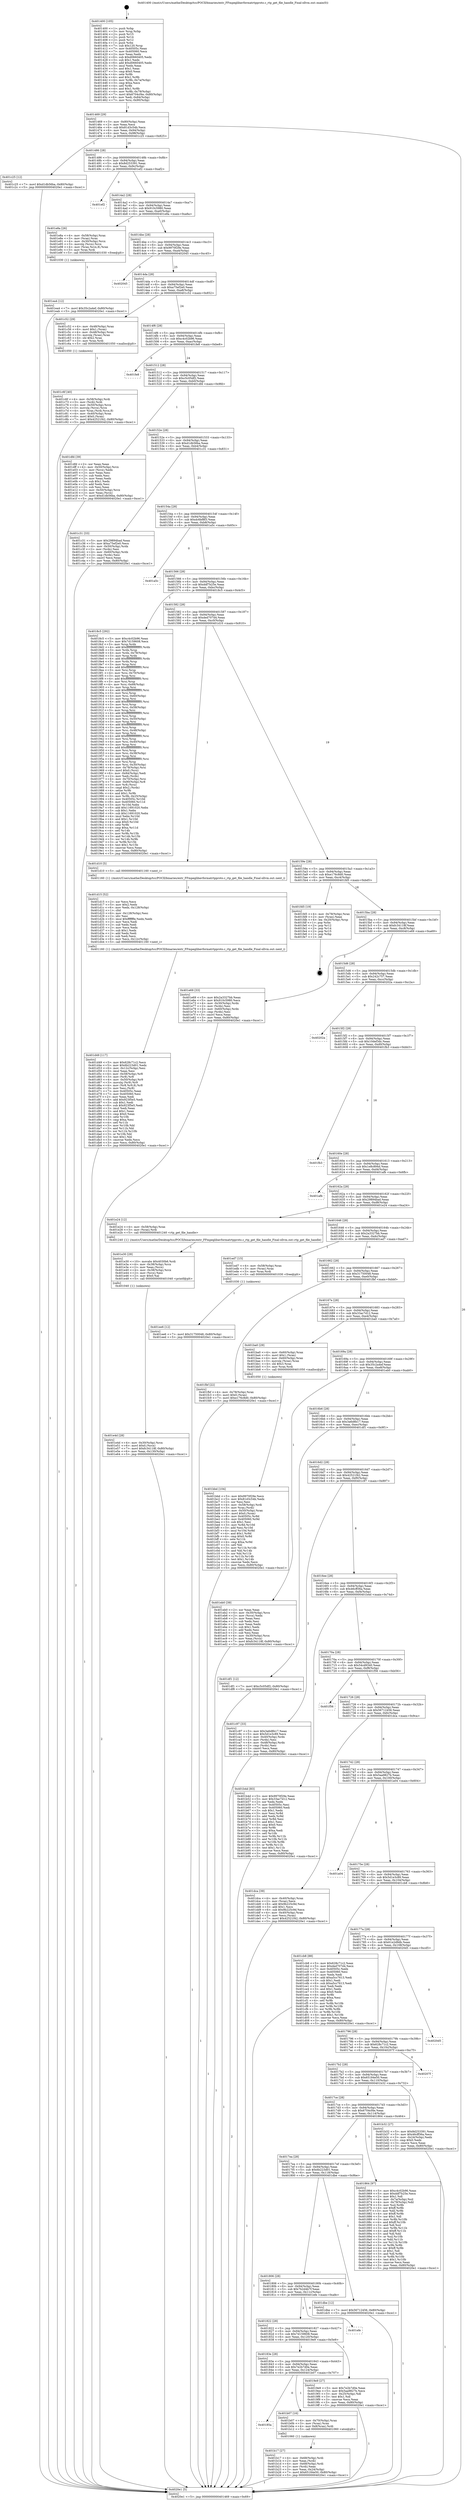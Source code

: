 digraph "0x401400" {
  label = "0x401400 (/mnt/c/Users/mathe/Desktop/tcc/POCII/binaries/extr_FFmpeglibavformatrtpproto.c_rtp_get_file_handle_Final-ollvm.out::main(0))"
  labelloc = "t"
  node[shape=record]

  Entry [label="",width=0.3,height=0.3,shape=circle,fillcolor=black,style=filled]
  "0x401469" [label="{
     0x401469 [29]\l
     | [instrs]\l
     &nbsp;&nbsp;0x401469 \<+3\>: mov -0x80(%rbp),%eax\l
     &nbsp;&nbsp;0x40146c \<+2\>: mov %eax,%ecx\l
     &nbsp;&nbsp;0x40146e \<+6\>: sub $0x81d3c54b,%ecx\l
     &nbsp;&nbsp;0x401474 \<+6\>: mov %eax,-0x94(%rbp)\l
     &nbsp;&nbsp;0x40147a \<+6\>: mov %ecx,-0x98(%rbp)\l
     &nbsp;&nbsp;0x401480 \<+6\>: je 0000000000401c25 \<main+0x825\>\l
  }"]
  "0x401c25" [label="{
     0x401c25 [12]\l
     | [instrs]\l
     &nbsp;&nbsp;0x401c25 \<+7\>: movl $0xd1db56ba,-0x80(%rbp)\l
     &nbsp;&nbsp;0x401c2c \<+5\>: jmp 00000000004020e1 \<main+0xce1\>\l
  }"]
  "0x401486" [label="{
     0x401486 [28]\l
     | [instrs]\l
     &nbsp;&nbsp;0x401486 \<+5\>: jmp 000000000040148b \<main+0x8b\>\l
     &nbsp;&nbsp;0x40148b \<+6\>: mov -0x94(%rbp),%eax\l
     &nbsp;&nbsp;0x401491 \<+5\>: sub $0x8d253391,%eax\l
     &nbsp;&nbsp;0x401496 \<+6\>: mov %eax,-0x9c(%rbp)\l
     &nbsp;&nbsp;0x40149c \<+6\>: je 0000000000401ef2 \<main+0xaf2\>\l
  }"]
  Exit [label="",width=0.3,height=0.3,shape=circle,fillcolor=black,style=filled,peripheries=2]
  "0x401ef2" [label="{
     0x401ef2\l
  }", style=dashed]
  "0x4014a2" [label="{
     0x4014a2 [28]\l
     | [instrs]\l
     &nbsp;&nbsp;0x4014a2 \<+5\>: jmp 00000000004014a7 \<main+0xa7\>\l
     &nbsp;&nbsp;0x4014a7 \<+6\>: mov -0x94(%rbp),%eax\l
     &nbsp;&nbsp;0x4014ad \<+5\>: sub $0x910c5980,%eax\l
     &nbsp;&nbsp;0x4014b2 \<+6\>: mov %eax,-0xa0(%rbp)\l
     &nbsp;&nbsp;0x4014b8 \<+6\>: je 0000000000401e8a \<main+0xa8a\>\l
  }"]
  "0x401ee6" [label="{
     0x401ee6 [12]\l
     | [instrs]\l
     &nbsp;&nbsp;0x401ee6 \<+7\>: movl $0x31750048,-0x80(%rbp)\l
     &nbsp;&nbsp;0x401eed \<+5\>: jmp 00000000004020e1 \<main+0xce1\>\l
  }"]
  "0x401e8a" [label="{
     0x401e8a [26]\l
     | [instrs]\l
     &nbsp;&nbsp;0x401e8a \<+4\>: mov -0x58(%rbp),%rax\l
     &nbsp;&nbsp;0x401e8e \<+3\>: mov (%rax),%rax\l
     &nbsp;&nbsp;0x401e91 \<+4\>: mov -0x30(%rbp),%rcx\l
     &nbsp;&nbsp;0x401e95 \<+3\>: movslq (%rcx),%rcx\l
     &nbsp;&nbsp;0x401e98 \<+4\>: mov (%rax,%rcx,8),%rax\l
     &nbsp;&nbsp;0x401e9c \<+3\>: mov %rax,%rdi\l
     &nbsp;&nbsp;0x401e9f \<+5\>: call 0000000000401030 \<free@plt\>\l
     | [calls]\l
     &nbsp;&nbsp;0x401030 \{1\} (unknown)\l
  }"]
  "0x4014be" [label="{
     0x4014be [28]\l
     | [instrs]\l
     &nbsp;&nbsp;0x4014be \<+5\>: jmp 00000000004014c3 \<main+0xc3\>\l
     &nbsp;&nbsp;0x4014c3 \<+6\>: mov -0x94(%rbp),%eax\l
     &nbsp;&nbsp;0x4014c9 \<+5\>: sub $0x9970f29e,%eax\l
     &nbsp;&nbsp;0x4014ce \<+6\>: mov %eax,-0xa4(%rbp)\l
     &nbsp;&nbsp;0x4014d4 \<+6\>: je 0000000000402045 \<main+0xc45\>\l
  }"]
  "0x401ea4" [label="{
     0x401ea4 [12]\l
     | [instrs]\l
     &nbsp;&nbsp;0x401ea4 \<+7\>: movl $0x35c2a4ef,-0x80(%rbp)\l
     &nbsp;&nbsp;0x401eab \<+5\>: jmp 00000000004020e1 \<main+0xce1\>\l
  }"]
  "0x402045" [label="{
     0x402045\l
  }", style=dashed]
  "0x4014da" [label="{
     0x4014da [28]\l
     | [instrs]\l
     &nbsp;&nbsp;0x4014da \<+5\>: jmp 00000000004014df \<main+0xdf\>\l
     &nbsp;&nbsp;0x4014df \<+6\>: mov -0x94(%rbp),%eax\l
     &nbsp;&nbsp;0x4014e5 \<+5\>: sub $0xa75ef2e0,%eax\l
     &nbsp;&nbsp;0x4014ea \<+6\>: mov %eax,-0xa8(%rbp)\l
     &nbsp;&nbsp;0x4014f0 \<+6\>: je 0000000000401c52 \<main+0x852\>\l
  }"]
  "0x401e4d" [label="{
     0x401e4d [28]\l
     | [instrs]\l
     &nbsp;&nbsp;0x401e4d \<+4\>: mov -0x30(%rbp),%rcx\l
     &nbsp;&nbsp;0x401e51 \<+6\>: movl $0x0,(%rcx)\l
     &nbsp;&nbsp;0x401e57 \<+7\>: movl $0xfc34118f,-0x80(%rbp)\l
     &nbsp;&nbsp;0x401e5e \<+6\>: mov %eax,-0x130(%rbp)\l
     &nbsp;&nbsp;0x401e64 \<+5\>: jmp 00000000004020e1 \<main+0xce1\>\l
  }"]
  "0x401c52" [label="{
     0x401c52 [29]\l
     | [instrs]\l
     &nbsp;&nbsp;0x401c52 \<+4\>: mov -0x48(%rbp),%rax\l
     &nbsp;&nbsp;0x401c56 \<+6\>: movl $0x1,(%rax)\l
     &nbsp;&nbsp;0x401c5c \<+4\>: mov -0x48(%rbp),%rax\l
     &nbsp;&nbsp;0x401c60 \<+3\>: movslq (%rax),%rax\l
     &nbsp;&nbsp;0x401c63 \<+4\>: shl $0x2,%rax\l
     &nbsp;&nbsp;0x401c67 \<+3\>: mov %rax,%rdi\l
     &nbsp;&nbsp;0x401c6a \<+5\>: call 0000000000401050 \<malloc@plt\>\l
     | [calls]\l
     &nbsp;&nbsp;0x401050 \{1\} (unknown)\l
  }"]
  "0x4014f6" [label="{
     0x4014f6 [28]\l
     | [instrs]\l
     &nbsp;&nbsp;0x4014f6 \<+5\>: jmp 00000000004014fb \<main+0xfb\>\l
     &nbsp;&nbsp;0x4014fb \<+6\>: mov -0x94(%rbp),%eax\l
     &nbsp;&nbsp;0x401501 \<+5\>: sub $0xc4c02b96,%eax\l
     &nbsp;&nbsp;0x401506 \<+6\>: mov %eax,-0xac(%rbp)\l
     &nbsp;&nbsp;0x40150c \<+6\>: je 0000000000401fe8 \<main+0xbe8\>\l
  }"]
  "0x401e30" [label="{
     0x401e30 [29]\l
     | [instrs]\l
     &nbsp;&nbsp;0x401e30 \<+10\>: movabs $0x4030b6,%rdi\l
     &nbsp;&nbsp;0x401e3a \<+4\>: mov -0x38(%rbp),%rcx\l
     &nbsp;&nbsp;0x401e3e \<+2\>: mov %eax,(%rcx)\l
     &nbsp;&nbsp;0x401e40 \<+4\>: mov -0x38(%rbp),%rcx\l
     &nbsp;&nbsp;0x401e44 \<+2\>: mov (%rcx),%esi\l
     &nbsp;&nbsp;0x401e46 \<+2\>: mov $0x0,%al\l
     &nbsp;&nbsp;0x401e48 \<+5\>: call 0000000000401040 \<printf@plt\>\l
     | [calls]\l
     &nbsp;&nbsp;0x401040 \{1\} (unknown)\l
  }"]
  "0x401fe8" [label="{
     0x401fe8\l
  }", style=dashed]
  "0x401512" [label="{
     0x401512 [28]\l
     | [instrs]\l
     &nbsp;&nbsp;0x401512 \<+5\>: jmp 0000000000401517 \<main+0x117\>\l
     &nbsp;&nbsp;0x401517 \<+6\>: mov -0x94(%rbp),%eax\l
     &nbsp;&nbsp;0x40151d \<+5\>: sub $0xc5c05df2,%eax\l
     &nbsp;&nbsp;0x401522 \<+6\>: mov %eax,-0xb0(%rbp)\l
     &nbsp;&nbsp;0x401528 \<+6\>: je 0000000000401dfd \<main+0x9fd\>\l
  }"]
  "0x401d49" [label="{
     0x401d49 [117]\l
     | [instrs]\l
     &nbsp;&nbsp;0x401d49 \<+5\>: mov $0x628c71c2,%ecx\l
     &nbsp;&nbsp;0x401d4e \<+5\>: mov $0x6b223d01,%edx\l
     &nbsp;&nbsp;0x401d53 \<+6\>: mov -0x12c(%rbp),%esi\l
     &nbsp;&nbsp;0x401d59 \<+3\>: imul %eax,%esi\l
     &nbsp;&nbsp;0x401d5c \<+4\>: mov -0x58(%rbp),%r8\l
     &nbsp;&nbsp;0x401d60 \<+3\>: mov (%r8),%r8\l
     &nbsp;&nbsp;0x401d63 \<+4\>: mov -0x50(%rbp),%r9\l
     &nbsp;&nbsp;0x401d67 \<+3\>: movslq (%r9),%r9\l
     &nbsp;&nbsp;0x401d6a \<+4\>: mov (%r8,%r9,8),%r8\l
     &nbsp;&nbsp;0x401d6e \<+3\>: mov %esi,(%r8)\l
     &nbsp;&nbsp;0x401d71 \<+7\>: mov 0x40505c,%eax\l
     &nbsp;&nbsp;0x401d78 \<+7\>: mov 0x405060,%esi\l
     &nbsp;&nbsp;0x401d7f \<+2\>: mov %eax,%edi\l
     &nbsp;&nbsp;0x401d81 \<+6\>: add $0x923f5e5,%edi\l
     &nbsp;&nbsp;0x401d87 \<+3\>: sub $0x1,%edi\l
     &nbsp;&nbsp;0x401d8a \<+6\>: sub $0x923f5e5,%edi\l
     &nbsp;&nbsp;0x401d90 \<+3\>: imul %edi,%eax\l
     &nbsp;&nbsp;0x401d93 \<+3\>: and $0x1,%eax\l
     &nbsp;&nbsp;0x401d96 \<+3\>: cmp $0x0,%eax\l
     &nbsp;&nbsp;0x401d99 \<+4\>: sete %r10b\l
     &nbsp;&nbsp;0x401d9d \<+3\>: cmp $0xa,%esi\l
     &nbsp;&nbsp;0x401da0 \<+4\>: setl %r11b\l
     &nbsp;&nbsp;0x401da4 \<+3\>: mov %r10b,%bl\l
     &nbsp;&nbsp;0x401da7 \<+3\>: and %r11b,%bl\l
     &nbsp;&nbsp;0x401daa \<+3\>: xor %r11b,%r10b\l
     &nbsp;&nbsp;0x401dad \<+3\>: or %r10b,%bl\l
     &nbsp;&nbsp;0x401db0 \<+3\>: test $0x1,%bl\l
     &nbsp;&nbsp;0x401db3 \<+3\>: cmovne %edx,%ecx\l
     &nbsp;&nbsp;0x401db6 \<+3\>: mov %ecx,-0x80(%rbp)\l
     &nbsp;&nbsp;0x401db9 \<+5\>: jmp 00000000004020e1 \<main+0xce1\>\l
  }"]
  "0x401dfd" [label="{
     0x401dfd [39]\l
     | [instrs]\l
     &nbsp;&nbsp;0x401dfd \<+2\>: xor %eax,%eax\l
     &nbsp;&nbsp;0x401dff \<+4\>: mov -0x50(%rbp),%rcx\l
     &nbsp;&nbsp;0x401e03 \<+2\>: mov (%rcx),%edx\l
     &nbsp;&nbsp;0x401e05 \<+2\>: mov %eax,%esi\l
     &nbsp;&nbsp;0x401e07 \<+2\>: sub %edx,%esi\l
     &nbsp;&nbsp;0x401e09 \<+2\>: mov %eax,%edx\l
     &nbsp;&nbsp;0x401e0b \<+3\>: sub $0x1,%edx\l
     &nbsp;&nbsp;0x401e0e \<+2\>: add %edx,%esi\l
     &nbsp;&nbsp;0x401e10 \<+2\>: sub %esi,%eax\l
     &nbsp;&nbsp;0x401e12 \<+4\>: mov -0x50(%rbp),%rcx\l
     &nbsp;&nbsp;0x401e16 \<+2\>: mov %eax,(%rcx)\l
     &nbsp;&nbsp;0x401e18 \<+7\>: movl $0xd1db56ba,-0x80(%rbp)\l
     &nbsp;&nbsp;0x401e1f \<+5\>: jmp 00000000004020e1 \<main+0xce1\>\l
  }"]
  "0x40152e" [label="{
     0x40152e [28]\l
     | [instrs]\l
     &nbsp;&nbsp;0x40152e \<+5\>: jmp 0000000000401533 \<main+0x133\>\l
     &nbsp;&nbsp;0x401533 \<+6\>: mov -0x94(%rbp),%eax\l
     &nbsp;&nbsp;0x401539 \<+5\>: sub $0xd1db56ba,%eax\l
     &nbsp;&nbsp;0x40153e \<+6\>: mov %eax,-0xb4(%rbp)\l
     &nbsp;&nbsp;0x401544 \<+6\>: je 0000000000401c31 \<main+0x831\>\l
  }"]
  "0x401d15" [label="{
     0x401d15 [52]\l
     | [instrs]\l
     &nbsp;&nbsp;0x401d15 \<+2\>: xor %ecx,%ecx\l
     &nbsp;&nbsp;0x401d17 \<+5\>: mov $0x2,%edx\l
     &nbsp;&nbsp;0x401d1c \<+6\>: mov %edx,-0x128(%rbp)\l
     &nbsp;&nbsp;0x401d22 \<+1\>: cltd\l
     &nbsp;&nbsp;0x401d23 \<+6\>: mov -0x128(%rbp),%esi\l
     &nbsp;&nbsp;0x401d29 \<+2\>: idiv %esi\l
     &nbsp;&nbsp;0x401d2b \<+6\>: imul $0xfffffffe,%edx,%edx\l
     &nbsp;&nbsp;0x401d31 \<+2\>: mov %ecx,%edi\l
     &nbsp;&nbsp;0x401d33 \<+2\>: sub %edx,%edi\l
     &nbsp;&nbsp;0x401d35 \<+2\>: mov %ecx,%edx\l
     &nbsp;&nbsp;0x401d37 \<+3\>: sub $0x1,%edx\l
     &nbsp;&nbsp;0x401d3a \<+2\>: add %edx,%edi\l
     &nbsp;&nbsp;0x401d3c \<+2\>: sub %edi,%ecx\l
     &nbsp;&nbsp;0x401d3e \<+6\>: mov %ecx,-0x12c(%rbp)\l
     &nbsp;&nbsp;0x401d44 \<+5\>: call 0000000000401160 \<next_i\>\l
     | [calls]\l
     &nbsp;&nbsp;0x401160 \{1\} (/mnt/c/Users/mathe/Desktop/tcc/POCII/binaries/extr_FFmpeglibavformatrtpproto.c_rtp_get_file_handle_Final-ollvm.out::next_i)\l
  }"]
  "0x401c31" [label="{
     0x401c31 [33]\l
     | [instrs]\l
     &nbsp;&nbsp;0x401c31 \<+5\>: mov $0x29894bad,%eax\l
     &nbsp;&nbsp;0x401c36 \<+5\>: mov $0xa75ef2e0,%ecx\l
     &nbsp;&nbsp;0x401c3b \<+4\>: mov -0x50(%rbp),%rdx\l
     &nbsp;&nbsp;0x401c3f \<+2\>: mov (%rdx),%esi\l
     &nbsp;&nbsp;0x401c41 \<+4\>: mov -0x60(%rbp),%rdx\l
     &nbsp;&nbsp;0x401c45 \<+2\>: cmp (%rdx),%esi\l
     &nbsp;&nbsp;0x401c47 \<+3\>: cmovl %ecx,%eax\l
     &nbsp;&nbsp;0x401c4a \<+3\>: mov %eax,-0x80(%rbp)\l
     &nbsp;&nbsp;0x401c4d \<+5\>: jmp 00000000004020e1 \<main+0xce1\>\l
  }"]
  "0x40154a" [label="{
     0x40154a [28]\l
     | [instrs]\l
     &nbsp;&nbsp;0x40154a \<+5\>: jmp 000000000040154f \<main+0x14f\>\l
     &nbsp;&nbsp;0x40154f \<+6\>: mov -0x94(%rbp),%eax\l
     &nbsp;&nbsp;0x401555 \<+5\>: sub $0xdc6bf8f3,%eax\l
     &nbsp;&nbsp;0x40155a \<+6\>: mov %eax,-0xb8(%rbp)\l
     &nbsp;&nbsp;0x401560 \<+6\>: je 0000000000401a5c \<main+0x65c\>\l
  }"]
  "0x401c6f" [label="{
     0x401c6f [40]\l
     | [instrs]\l
     &nbsp;&nbsp;0x401c6f \<+4\>: mov -0x58(%rbp),%rdi\l
     &nbsp;&nbsp;0x401c73 \<+3\>: mov (%rdi),%rdi\l
     &nbsp;&nbsp;0x401c76 \<+4\>: mov -0x50(%rbp),%rcx\l
     &nbsp;&nbsp;0x401c7a \<+3\>: movslq (%rcx),%rcx\l
     &nbsp;&nbsp;0x401c7d \<+4\>: mov %rax,(%rdi,%rcx,8)\l
     &nbsp;&nbsp;0x401c81 \<+4\>: mov -0x40(%rbp),%rax\l
     &nbsp;&nbsp;0x401c85 \<+6\>: movl $0x0,(%rax)\l
     &nbsp;&nbsp;0x401c8b \<+7\>: movl $0x42521f42,-0x80(%rbp)\l
     &nbsp;&nbsp;0x401c92 \<+5\>: jmp 00000000004020e1 \<main+0xce1\>\l
  }"]
  "0x401a5c" [label="{
     0x401a5c\l
  }", style=dashed]
  "0x401566" [label="{
     0x401566 [28]\l
     | [instrs]\l
     &nbsp;&nbsp;0x401566 \<+5\>: jmp 000000000040156b \<main+0x16b\>\l
     &nbsp;&nbsp;0x40156b \<+6\>: mov -0x94(%rbp),%eax\l
     &nbsp;&nbsp;0x401571 \<+5\>: sub $0xddf7b25e,%eax\l
     &nbsp;&nbsp;0x401576 \<+6\>: mov %eax,-0xbc(%rbp)\l
     &nbsp;&nbsp;0x40157c \<+6\>: je 00000000004018c5 \<main+0x4c5\>\l
  }"]
  "0x401bbd" [label="{
     0x401bbd [104]\l
     | [instrs]\l
     &nbsp;&nbsp;0x401bbd \<+5\>: mov $0x9970f29e,%ecx\l
     &nbsp;&nbsp;0x401bc2 \<+5\>: mov $0x81d3c54b,%edx\l
     &nbsp;&nbsp;0x401bc7 \<+2\>: xor %esi,%esi\l
     &nbsp;&nbsp;0x401bc9 \<+4\>: mov -0x58(%rbp),%rdi\l
     &nbsp;&nbsp;0x401bcd \<+3\>: mov %rax,(%rdi)\l
     &nbsp;&nbsp;0x401bd0 \<+4\>: mov -0x50(%rbp),%rax\l
     &nbsp;&nbsp;0x401bd4 \<+6\>: movl $0x0,(%rax)\l
     &nbsp;&nbsp;0x401bda \<+8\>: mov 0x40505c,%r8d\l
     &nbsp;&nbsp;0x401be2 \<+8\>: mov 0x405060,%r9d\l
     &nbsp;&nbsp;0x401bea \<+3\>: sub $0x1,%esi\l
     &nbsp;&nbsp;0x401bed \<+3\>: mov %r8d,%r10d\l
     &nbsp;&nbsp;0x401bf0 \<+3\>: add %esi,%r10d\l
     &nbsp;&nbsp;0x401bf3 \<+4\>: imul %r10d,%r8d\l
     &nbsp;&nbsp;0x401bf7 \<+4\>: and $0x1,%r8d\l
     &nbsp;&nbsp;0x401bfb \<+4\>: cmp $0x0,%r8d\l
     &nbsp;&nbsp;0x401bff \<+4\>: sete %r11b\l
     &nbsp;&nbsp;0x401c03 \<+4\>: cmp $0xa,%r9d\l
     &nbsp;&nbsp;0x401c07 \<+3\>: setl %bl\l
     &nbsp;&nbsp;0x401c0a \<+3\>: mov %r11b,%r14b\l
     &nbsp;&nbsp;0x401c0d \<+3\>: and %bl,%r14b\l
     &nbsp;&nbsp;0x401c10 \<+3\>: xor %bl,%r11b\l
     &nbsp;&nbsp;0x401c13 \<+3\>: or %r11b,%r14b\l
     &nbsp;&nbsp;0x401c16 \<+4\>: test $0x1,%r14b\l
     &nbsp;&nbsp;0x401c1a \<+3\>: cmovne %edx,%ecx\l
     &nbsp;&nbsp;0x401c1d \<+3\>: mov %ecx,-0x80(%rbp)\l
     &nbsp;&nbsp;0x401c20 \<+5\>: jmp 00000000004020e1 \<main+0xce1\>\l
  }"]
  "0x4018c5" [label="{
     0x4018c5 [292]\l
     | [instrs]\l
     &nbsp;&nbsp;0x4018c5 \<+5\>: mov $0xc4c02b96,%eax\l
     &nbsp;&nbsp;0x4018ca \<+5\>: mov $0x7d159608,%ecx\l
     &nbsp;&nbsp;0x4018cf \<+3\>: mov %rsp,%rdx\l
     &nbsp;&nbsp;0x4018d2 \<+4\>: add $0xfffffffffffffff0,%rdx\l
     &nbsp;&nbsp;0x4018d6 \<+3\>: mov %rdx,%rsp\l
     &nbsp;&nbsp;0x4018d9 \<+4\>: mov %rdx,-0x78(%rbp)\l
     &nbsp;&nbsp;0x4018dd \<+3\>: mov %rsp,%rdx\l
     &nbsp;&nbsp;0x4018e0 \<+4\>: add $0xfffffffffffffff0,%rdx\l
     &nbsp;&nbsp;0x4018e4 \<+3\>: mov %rdx,%rsp\l
     &nbsp;&nbsp;0x4018e7 \<+3\>: mov %rsp,%rsi\l
     &nbsp;&nbsp;0x4018ea \<+4\>: add $0xfffffffffffffff0,%rsi\l
     &nbsp;&nbsp;0x4018ee \<+3\>: mov %rsi,%rsp\l
     &nbsp;&nbsp;0x4018f1 \<+4\>: mov %rsi,-0x70(%rbp)\l
     &nbsp;&nbsp;0x4018f5 \<+3\>: mov %rsp,%rsi\l
     &nbsp;&nbsp;0x4018f8 \<+4\>: add $0xfffffffffffffff0,%rsi\l
     &nbsp;&nbsp;0x4018fc \<+3\>: mov %rsi,%rsp\l
     &nbsp;&nbsp;0x4018ff \<+4\>: mov %rsi,-0x68(%rbp)\l
     &nbsp;&nbsp;0x401903 \<+3\>: mov %rsp,%rsi\l
     &nbsp;&nbsp;0x401906 \<+4\>: add $0xfffffffffffffff0,%rsi\l
     &nbsp;&nbsp;0x40190a \<+3\>: mov %rsi,%rsp\l
     &nbsp;&nbsp;0x40190d \<+4\>: mov %rsi,-0x60(%rbp)\l
     &nbsp;&nbsp;0x401911 \<+3\>: mov %rsp,%rsi\l
     &nbsp;&nbsp;0x401914 \<+4\>: add $0xfffffffffffffff0,%rsi\l
     &nbsp;&nbsp;0x401918 \<+3\>: mov %rsi,%rsp\l
     &nbsp;&nbsp;0x40191b \<+4\>: mov %rsi,-0x58(%rbp)\l
     &nbsp;&nbsp;0x40191f \<+3\>: mov %rsp,%rsi\l
     &nbsp;&nbsp;0x401922 \<+4\>: add $0xfffffffffffffff0,%rsi\l
     &nbsp;&nbsp;0x401926 \<+3\>: mov %rsi,%rsp\l
     &nbsp;&nbsp;0x401929 \<+4\>: mov %rsi,-0x50(%rbp)\l
     &nbsp;&nbsp;0x40192d \<+3\>: mov %rsp,%rsi\l
     &nbsp;&nbsp;0x401930 \<+4\>: add $0xfffffffffffffff0,%rsi\l
     &nbsp;&nbsp;0x401934 \<+3\>: mov %rsi,%rsp\l
     &nbsp;&nbsp;0x401937 \<+4\>: mov %rsi,-0x48(%rbp)\l
     &nbsp;&nbsp;0x40193b \<+3\>: mov %rsp,%rsi\l
     &nbsp;&nbsp;0x40193e \<+4\>: add $0xfffffffffffffff0,%rsi\l
     &nbsp;&nbsp;0x401942 \<+3\>: mov %rsi,%rsp\l
     &nbsp;&nbsp;0x401945 \<+4\>: mov %rsi,-0x40(%rbp)\l
     &nbsp;&nbsp;0x401949 \<+3\>: mov %rsp,%rsi\l
     &nbsp;&nbsp;0x40194c \<+4\>: add $0xfffffffffffffff0,%rsi\l
     &nbsp;&nbsp;0x401950 \<+3\>: mov %rsi,%rsp\l
     &nbsp;&nbsp;0x401953 \<+4\>: mov %rsi,-0x38(%rbp)\l
     &nbsp;&nbsp;0x401957 \<+3\>: mov %rsp,%rsi\l
     &nbsp;&nbsp;0x40195a \<+4\>: add $0xfffffffffffffff0,%rsi\l
     &nbsp;&nbsp;0x40195e \<+3\>: mov %rsi,%rsp\l
     &nbsp;&nbsp;0x401961 \<+4\>: mov %rsi,-0x30(%rbp)\l
     &nbsp;&nbsp;0x401965 \<+4\>: mov -0x78(%rbp),%rsi\l
     &nbsp;&nbsp;0x401969 \<+6\>: movl $0x0,(%rsi)\l
     &nbsp;&nbsp;0x40196f \<+6\>: mov -0x84(%rbp),%edi\l
     &nbsp;&nbsp;0x401975 \<+2\>: mov %edi,(%rdx)\l
     &nbsp;&nbsp;0x401977 \<+4\>: mov -0x70(%rbp),%rsi\l
     &nbsp;&nbsp;0x40197b \<+7\>: mov -0x90(%rbp),%r8\l
     &nbsp;&nbsp;0x401982 \<+3\>: mov %r8,(%rsi)\l
     &nbsp;&nbsp;0x401985 \<+3\>: cmpl $0x2,(%rdx)\l
     &nbsp;&nbsp;0x401988 \<+4\>: setne %r9b\l
     &nbsp;&nbsp;0x40198c \<+4\>: and $0x1,%r9b\l
     &nbsp;&nbsp;0x401990 \<+4\>: mov %r9b,-0x25(%rbp)\l
     &nbsp;&nbsp;0x401994 \<+8\>: mov 0x40505c,%r10d\l
     &nbsp;&nbsp;0x40199c \<+8\>: mov 0x405060,%r11d\l
     &nbsp;&nbsp;0x4019a4 \<+3\>: mov %r10d,%ebx\l
     &nbsp;&nbsp;0x4019a7 \<+6\>: add $0x11691020,%ebx\l
     &nbsp;&nbsp;0x4019ad \<+3\>: sub $0x1,%ebx\l
     &nbsp;&nbsp;0x4019b0 \<+6\>: sub $0x11691020,%ebx\l
     &nbsp;&nbsp;0x4019b6 \<+4\>: imul %ebx,%r10d\l
     &nbsp;&nbsp;0x4019ba \<+4\>: and $0x1,%r10d\l
     &nbsp;&nbsp;0x4019be \<+4\>: cmp $0x0,%r10d\l
     &nbsp;&nbsp;0x4019c2 \<+4\>: sete %r9b\l
     &nbsp;&nbsp;0x4019c6 \<+4\>: cmp $0xa,%r11d\l
     &nbsp;&nbsp;0x4019ca \<+4\>: setl %r14b\l
     &nbsp;&nbsp;0x4019ce \<+3\>: mov %r9b,%r15b\l
     &nbsp;&nbsp;0x4019d1 \<+3\>: and %r14b,%r15b\l
     &nbsp;&nbsp;0x4019d4 \<+3\>: xor %r14b,%r9b\l
     &nbsp;&nbsp;0x4019d7 \<+3\>: or %r9b,%r15b\l
     &nbsp;&nbsp;0x4019da \<+4\>: test $0x1,%r15b\l
     &nbsp;&nbsp;0x4019de \<+3\>: cmovne %ecx,%eax\l
     &nbsp;&nbsp;0x4019e1 \<+3\>: mov %eax,-0x80(%rbp)\l
     &nbsp;&nbsp;0x4019e4 \<+5\>: jmp 00000000004020e1 \<main+0xce1\>\l
  }"]
  "0x401582" [label="{
     0x401582 [28]\l
     | [instrs]\l
     &nbsp;&nbsp;0x401582 \<+5\>: jmp 0000000000401587 \<main+0x187\>\l
     &nbsp;&nbsp;0x401587 \<+6\>: mov -0x94(%rbp),%eax\l
     &nbsp;&nbsp;0x40158d \<+5\>: sub $0xded707d4,%eax\l
     &nbsp;&nbsp;0x401592 \<+6\>: mov %eax,-0xc0(%rbp)\l
     &nbsp;&nbsp;0x401598 \<+6\>: je 0000000000401d10 \<main+0x910\>\l
  }"]
  "0x401b17" [label="{
     0x401b17 [27]\l
     | [instrs]\l
     &nbsp;&nbsp;0x401b17 \<+4\>: mov -0x68(%rbp),%rdi\l
     &nbsp;&nbsp;0x401b1b \<+2\>: mov %eax,(%rdi)\l
     &nbsp;&nbsp;0x401b1d \<+4\>: mov -0x68(%rbp),%rdi\l
     &nbsp;&nbsp;0x401b21 \<+2\>: mov (%rdi),%eax\l
     &nbsp;&nbsp;0x401b23 \<+3\>: mov %eax,-0x24(%rbp)\l
     &nbsp;&nbsp;0x401b26 \<+7\>: movl $0x65184e50,-0x80(%rbp)\l
     &nbsp;&nbsp;0x401b2d \<+5\>: jmp 00000000004020e1 \<main+0xce1\>\l
  }"]
  "0x401d10" [label="{
     0x401d10 [5]\l
     | [instrs]\l
     &nbsp;&nbsp;0x401d10 \<+5\>: call 0000000000401160 \<next_i\>\l
     | [calls]\l
     &nbsp;&nbsp;0x401160 \{1\} (/mnt/c/Users/mathe/Desktop/tcc/POCII/binaries/extr_FFmpeglibavformatrtpproto.c_rtp_get_file_handle_Final-ollvm.out::next_i)\l
  }"]
  "0x40159e" [label="{
     0x40159e [28]\l
     | [instrs]\l
     &nbsp;&nbsp;0x40159e \<+5\>: jmp 00000000004015a3 \<main+0x1a3\>\l
     &nbsp;&nbsp;0x4015a3 \<+6\>: mov -0x94(%rbp),%eax\l
     &nbsp;&nbsp;0x4015a9 \<+5\>: sub $0xe176c8d0,%eax\l
     &nbsp;&nbsp;0x4015ae \<+6\>: mov %eax,-0xc4(%rbp)\l
     &nbsp;&nbsp;0x4015b4 \<+6\>: je 0000000000401fd5 \<main+0xbd5\>\l
  }"]
  "0x40185a" [label="{
     0x40185a\l
  }", style=dashed]
  "0x401fd5" [label="{
     0x401fd5 [19]\l
     | [instrs]\l
     &nbsp;&nbsp;0x401fd5 \<+4\>: mov -0x78(%rbp),%rax\l
     &nbsp;&nbsp;0x401fd9 \<+2\>: mov (%rax),%eax\l
     &nbsp;&nbsp;0x401fdb \<+4\>: lea -0x20(%rbp),%rsp\l
     &nbsp;&nbsp;0x401fdf \<+1\>: pop %rbx\l
     &nbsp;&nbsp;0x401fe0 \<+2\>: pop %r12\l
     &nbsp;&nbsp;0x401fe2 \<+2\>: pop %r14\l
     &nbsp;&nbsp;0x401fe4 \<+2\>: pop %r15\l
     &nbsp;&nbsp;0x401fe6 \<+1\>: pop %rbp\l
     &nbsp;&nbsp;0x401fe7 \<+1\>: ret\l
  }"]
  "0x4015ba" [label="{
     0x4015ba [28]\l
     | [instrs]\l
     &nbsp;&nbsp;0x4015ba \<+5\>: jmp 00000000004015bf \<main+0x1bf\>\l
     &nbsp;&nbsp;0x4015bf \<+6\>: mov -0x94(%rbp),%eax\l
     &nbsp;&nbsp;0x4015c5 \<+5\>: sub $0xfc34118f,%eax\l
     &nbsp;&nbsp;0x4015ca \<+6\>: mov %eax,-0xc8(%rbp)\l
     &nbsp;&nbsp;0x4015d0 \<+6\>: je 0000000000401e69 \<main+0xa69\>\l
  }"]
  "0x401b07" [label="{
     0x401b07 [16]\l
     | [instrs]\l
     &nbsp;&nbsp;0x401b07 \<+4\>: mov -0x70(%rbp),%rax\l
     &nbsp;&nbsp;0x401b0b \<+3\>: mov (%rax),%rax\l
     &nbsp;&nbsp;0x401b0e \<+4\>: mov 0x8(%rax),%rdi\l
     &nbsp;&nbsp;0x401b12 \<+5\>: call 0000000000401060 \<atoi@plt\>\l
     | [calls]\l
     &nbsp;&nbsp;0x401060 \{1\} (unknown)\l
  }"]
  "0x401e69" [label="{
     0x401e69 [33]\l
     | [instrs]\l
     &nbsp;&nbsp;0x401e69 \<+5\>: mov $0x2a3327bb,%eax\l
     &nbsp;&nbsp;0x401e6e \<+5\>: mov $0x910c5980,%ecx\l
     &nbsp;&nbsp;0x401e73 \<+4\>: mov -0x30(%rbp),%rdx\l
     &nbsp;&nbsp;0x401e77 \<+2\>: mov (%rdx),%esi\l
     &nbsp;&nbsp;0x401e79 \<+4\>: mov -0x60(%rbp),%rdx\l
     &nbsp;&nbsp;0x401e7d \<+2\>: cmp (%rdx),%esi\l
     &nbsp;&nbsp;0x401e7f \<+3\>: cmovl %ecx,%eax\l
     &nbsp;&nbsp;0x401e82 \<+3\>: mov %eax,-0x80(%rbp)\l
     &nbsp;&nbsp;0x401e85 \<+5\>: jmp 00000000004020e1 \<main+0xce1\>\l
  }"]
  "0x4015d6" [label="{
     0x4015d6 [28]\l
     | [instrs]\l
     &nbsp;&nbsp;0x4015d6 \<+5\>: jmp 00000000004015db \<main+0x1db\>\l
     &nbsp;&nbsp;0x4015db \<+6\>: mov -0x94(%rbp),%eax\l
     &nbsp;&nbsp;0x4015e1 \<+5\>: sub $0x242c757,%eax\l
     &nbsp;&nbsp;0x4015e6 \<+6\>: mov %eax,-0xcc(%rbp)\l
     &nbsp;&nbsp;0x4015ec \<+6\>: je 000000000040202a \<main+0xc2a\>\l
  }"]
  "0x40183e" [label="{
     0x40183e [28]\l
     | [instrs]\l
     &nbsp;&nbsp;0x40183e \<+5\>: jmp 0000000000401843 \<main+0x443\>\l
     &nbsp;&nbsp;0x401843 \<+6\>: mov -0x94(%rbp),%eax\l
     &nbsp;&nbsp;0x401849 \<+5\>: sub $0x7e2b7d0e,%eax\l
     &nbsp;&nbsp;0x40184e \<+6\>: mov %eax,-0x124(%rbp)\l
     &nbsp;&nbsp;0x401854 \<+6\>: je 0000000000401b07 \<main+0x707\>\l
  }"]
  "0x40202a" [label="{
     0x40202a\l
  }", style=dashed]
  "0x4015f2" [label="{
     0x4015f2 [28]\l
     | [instrs]\l
     &nbsp;&nbsp;0x4015f2 \<+5\>: jmp 00000000004015f7 \<main+0x1f7\>\l
     &nbsp;&nbsp;0x4015f7 \<+6\>: mov -0x94(%rbp),%eax\l
     &nbsp;&nbsp;0x4015fd \<+5\>: sub $0x10def3dc,%eax\l
     &nbsp;&nbsp;0x401602 \<+6\>: mov %eax,-0xd0(%rbp)\l
     &nbsp;&nbsp;0x401608 \<+6\>: je 0000000000401fb3 \<main+0xbb3\>\l
  }"]
  "0x4019e9" [label="{
     0x4019e9 [27]\l
     | [instrs]\l
     &nbsp;&nbsp;0x4019e9 \<+5\>: mov $0x7e2b7d0e,%eax\l
     &nbsp;&nbsp;0x4019ee \<+5\>: mov $0x5aa9827b,%ecx\l
     &nbsp;&nbsp;0x4019f3 \<+3\>: mov -0x25(%rbp),%dl\l
     &nbsp;&nbsp;0x4019f6 \<+3\>: test $0x1,%dl\l
     &nbsp;&nbsp;0x4019f9 \<+3\>: cmovne %ecx,%eax\l
     &nbsp;&nbsp;0x4019fc \<+3\>: mov %eax,-0x80(%rbp)\l
     &nbsp;&nbsp;0x4019ff \<+5\>: jmp 00000000004020e1 \<main+0xce1\>\l
  }"]
  "0x401fb3" [label="{
     0x401fb3\l
  }", style=dashed]
  "0x40160e" [label="{
     0x40160e [28]\l
     | [instrs]\l
     &nbsp;&nbsp;0x40160e \<+5\>: jmp 0000000000401613 \<main+0x213\>\l
     &nbsp;&nbsp;0x401613 \<+6\>: mov -0x94(%rbp),%eax\l
     &nbsp;&nbsp;0x401619 \<+5\>: sub $0x1e8c894d,%eax\l
     &nbsp;&nbsp;0x40161e \<+6\>: mov %eax,-0xd4(%rbp)\l
     &nbsp;&nbsp;0x401624 \<+6\>: je 0000000000401afb \<main+0x6fb\>\l
  }"]
  "0x401822" [label="{
     0x401822 [28]\l
     | [instrs]\l
     &nbsp;&nbsp;0x401822 \<+5\>: jmp 0000000000401827 \<main+0x427\>\l
     &nbsp;&nbsp;0x401827 \<+6\>: mov -0x94(%rbp),%eax\l
     &nbsp;&nbsp;0x40182d \<+5\>: sub $0x7d159608,%eax\l
     &nbsp;&nbsp;0x401832 \<+6\>: mov %eax,-0x120(%rbp)\l
     &nbsp;&nbsp;0x401838 \<+6\>: je 00000000004019e9 \<main+0x5e9\>\l
  }"]
  "0x401afb" [label="{
     0x401afb\l
  }", style=dashed]
  "0x40162a" [label="{
     0x40162a [28]\l
     | [instrs]\l
     &nbsp;&nbsp;0x40162a \<+5\>: jmp 000000000040162f \<main+0x22f\>\l
     &nbsp;&nbsp;0x40162f \<+6\>: mov -0x94(%rbp),%eax\l
     &nbsp;&nbsp;0x401635 \<+5\>: sub $0x29894bad,%eax\l
     &nbsp;&nbsp;0x40163a \<+6\>: mov %eax,-0xd8(%rbp)\l
     &nbsp;&nbsp;0x401640 \<+6\>: je 0000000000401e24 \<main+0xa24\>\l
  }"]
  "0x401efe" [label="{
     0x401efe\l
  }", style=dashed]
  "0x401e24" [label="{
     0x401e24 [12]\l
     | [instrs]\l
     &nbsp;&nbsp;0x401e24 \<+4\>: mov -0x58(%rbp),%rax\l
     &nbsp;&nbsp;0x401e28 \<+3\>: mov (%rax),%rdi\l
     &nbsp;&nbsp;0x401e2b \<+5\>: call 0000000000401240 \<rtp_get_file_handle\>\l
     | [calls]\l
     &nbsp;&nbsp;0x401240 \{1\} (/mnt/c/Users/mathe/Desktop/tcc/POCII/binaries/extr_FFmpeglibavformatrtpproto.c_rtp_get_file_handle_Final-ollvm.out::rtp_get_file_handle)\l
  }"]
  "0x401646" [label="{
     0x401646 [28]\l
     | [instrs]\l
     &nbsp;&nbsp;0x401646 \<+5\>: jmp 000000000040164b \<main+0x24b\>\l
     &nbsp;&nbsp;0x40164b \<+6\>: mov -0x94(%rbp),%eax\l
     &nbsp;&nbsp;0x401651 \<+5\>: sub $0x2a3327bb,%eax\l
     &nbsp;&nbsp;0x401656 \<+6\>: mov %eax,-0xdc(%rbp)\l
     &nbsp;&nbsp;0x40165c \<+6\>: je 0000000000401ed7 \<main+0xad7\>\l
  }"]
  "0x401806" [label="{
     0x401806 [28]\l
     | [instrs]\l
     &nbsp;&nbsp;0x401806 \<+5\>: jmp 000000000040180b \<main+0x40b\>\l
     &nbsp;&nbsp;0x40180b \<+6\>: mov -0x94(%rbp),%eax\l
     &nbsp;&nbsp;0x401811 \<+5\>: sub $0x7b2d4b7f,%eax\l
     &nbsp;&nbsp;0x401816 \<+6\>: mov %eax,-0x11c(%rbp)\l
     &nbsp;&nbsp;0x40181c \<+6\>: je 0000000000401efe \<main+0xafe\>\l
  }"]
  "0x401ed7" [label="{
     0x401ed7 [15]\l
     | [instrs]\l
     &nbsp;&nbsp;0x401ed7 \<+4\>: mov -0x58(%rbp),%rax\l
     &nbsp;&nbsp;0x401edb \<+3\>: mov (%rax),%rax\l
     &nbsp;&nbsp;0x401ede \<+3\>: mov %rax,%rdi\l
     &nbsp;&nbsp;0x401ee1 \<+5\>: call 0000000000401030 \<free@plt\>\l
     | [calls]\l
     &nbsp;&nbsp;0x401030 \{1\} (unknown)\l
  }"]
  "0x401662" [label="{
     0x401662 [28]\l
     | [instrs]\l
     &nbsp;&nbsp;0x401662 \<+5\>: jmp 0000000000401667 \<main+0x267\>\l
     &nbsp;&nbsp;0x401667 \<+6\>: mov -0x94(%rbp),%eax\l
     &nbsp;&nbsp;0x40166d \<+5\>: sub $0x31750048,%eax\l
     &nbsp;&nbsp;0x401672 \<+6\>: mov %eax,-0xe0(%rbp)\l
     &nbsp;&nbsp;0x401678 \<+6\>: je 0000000000401fbf \<main+0xbbf\>\l
  }"]
  "0x401dbe" [label="{
     0x401dbe [12]\l
     | [instrs]\l
     &nbsp;&nbsp;0x401dbe \<+7\>: movl $0x56712456,-0x80(%rbp)\l
     &nbsp;&nbsp;0x401dc5 \<+5\>: jmp 00000000004020e1 \<main+0xce1\>\l
  }"]
  "0x401fbf" [label="{
     0x401fbf [22]\l
     | [instrs]\l
     &nbsp;&nbsp;0x401fbf \<+4\>: mov -0x78(%rbp),%rax\l
     &nbsp;&nbsp;0x401fc3 \<+6\>: movl $0x0,(%rax)\l
     &nbsp;&nbsp;0x401fc9 \<+7\>: movl $0xe176c8d0,-0x80(%rbp)\l
     &nbsp;&nbsp;0x401fd0 \<+5\>: jmp 00000000004020e1 \<main+0xce1\>\l
  }"]
  "0x40167e" [label="{
     0x40167e [28]\l
     | [instrs]\l
     &nbsp;&nbsp;0x40167e \<+5\>: jmp 0000000000401683 \<main+0x283\>\l
     &nbsp;&nbsp;0x401683 \<+6\>: mov -0x94(%rbp),%eax\l
     &nbsp;&nbsp;0x401689 \<+5\>: sub $0x33ac7d12,%eax\l
     &nbsp;&nbsp;0x40168e \<+6\>: mov %eax,-0xe4(%rbp)\l
     &nbsp;&nbsp;0x401694 \<+6\>: je 0000000000401ba0 \<main+0x7a0\>\l
  }"]
  "0x401400" [label="{
     0x401400 [105]\l
     | [instrs]\l
     &nbsp;&nbsp;0x401400 \<+1\>: push %rbp\l
     &nbsp;&nbsp;0x401401 \<+3\>: mov %rsp,%rbp\l
     &nbsp;&nbsp;0x401404 \<+2\>: push %r15\l
     &nbsp;&nbsp;0x401406 \<+2\>: push %r14\l
     &nbsp;&nbsp;0x401408 \<+2\>: push %r12\l
     &nbsp;&nbsp;0x40140a \<+1\>: push %rbx\l
     &nbsp;&nbsp;0x40140b \<+7\>: sub $0x120,%rsp\l
     &nbsp;&nbsp;0x401412 \<+7\>: mov 0x40505c,%eax\l
     &nbsp;&nbsp;0x401419 \<+7\>: mov 0x405060,%ecx\l
     &nbsp;&nbsp;0x401420 \<+2\>: mov %eax,%edx\l
     &nbsp;&nbsp;0x401422 \<+6\>: sub $0xd0660405,%edx\l
     &nbsp;&nbsp;0x401428 \<+3\>: sub $0x1,%edx\l
     &nbsp;&nbsp;0x40142b \<+6\>: add $0xd0660405,%edx\l
     &nbsp;&nbsp;0x401431 \<+3\>: imul %edx,%eax\l
     &nbsp;&nbsp;0x401434 \<+3\>: and $0x1,%eax\l
     &nbsp;&nbsp;0x401437 \<+3\>: cmp $0x0,%eax\l
     &nbsp;&nbsp;0x40143a \<+4\>: sete %r8b\l
     &nbsp;&nbsp;0x40143e \<+4\>: and $0x1,%r8b\l
     &nbsp;&nbsp;0x401442 \<+4\>: mov %r8b,-0x7a(%rbp)\l
     &nbsp;&nbsp;0x401446 \<+3\>: cmp $0xa,%ecx\l
     &nbsp;&nbsp;0x401449 \<+4\>: setl %r8b\l
     &nbsp;&nbsp;0x40144d \<+4\>: and $0x1,%r8b\l
     &nbsp;&nbsp;0x401451 \<+4\>: mov %r8b,-0x79(%rbp)\l
     &nbsp;&nbsp;0x401455 \<+7\>: movl $0x6704cf4e,-0x80(%rbp)\l
     &nbsp;&nbsp;0x40145c \<+6\>: mov %edi,-0x84(%rbp)\l
     &nbsp;&nbsp;0x401462 \<+7\>: mov %rsi,-0x90(%rbp)\l
  }"]
  "0x401ba0" [label="{
     0x401ba0 [29]\l
     | [instrs]\l
     &nbsp;&nbsp;0x401ba0 \<+4\>: mov -0x60(%rbp),%rax\l
     &nbsp;&nbsp;0x401ba4 \<+6\>: movl $0x1,(%rax)\l
     &nbsp;&nbsp;0x401baa \<+4\>: mov -0x60(%rbp),%rax\l
     &nbsp;&nbsp;0x401bae \<+3\>: movslq (%rax),%rax\l
     &nbsp;&nbsp;0x401bb1 \<+4\>: shl $0x3,%rax\l
     &nbsp;&nbsp;0x401bb5 \<+3\>: mov %rax,%rdi\l
     &nbsp;&nbsp;0x401bb8 \<+5\>: call 0000000000401050 \<malloc@plt\>\l
     | [calls]\l
     &nbsp;&nbsp;0x401050 \{1\} (unknown)\l
  }"]
  "0x40169a" [label="{
     0x40169a [28]\l
     | [instrs]\l
     &nbsp;&nbsp;0x40169a \<+5\>: jmp 000000000040169f \<main+0x29f\>\l
     &nbsp;&nbsp;0x40169f \<+6\>: mov -0x94(%rbp),%eax\l
     &nbsp;&nbsp;0x4016a5 \<+5\>: sub $0x35c2a4ef,%eax\l
     &nbsp;&nbsp;0x4016aa \<+6\>: mov %eax,-0xe8(%rbp)\l
     &nbsp;&nbsp;0x4016b0 \<+6\>: je 0000000000401eb0 \<main+0xab0\>\l
  }"]
  "0x4020e1" [label="{
     0x4020e1 [5]\l
     | [instrs]\l
     &nbsp;&nbsp;0x4020e1 \<+5\>: jmp 0000000000401469 \<main+0x69\>\l
  }"]
  "0x401eb0" [label="{
     0x401eb0 [39]\l
     | [instrs]\l
     &nbsp;&nbsp;0x401eb0 \<+2\>: xor %eax,%eax\l
     &nbsp;&nbsp;0x401eb2 \<+4\>: mov -0x30(%rbp),%rcx\l
     &nbsp;&nbsp;0x401eb6 \<+2\>: mov (%rcx),%edx\l
     &nbsp;&nbsp;0x401eb8 \<+2\>: mov %eax,%esi\l
     &nbsp;&nbsp;0x401eba \<+2\>: sub %edx,%esi\l
     &nbsp;&nbsp;0x401ebc \<+2\>: mov %eax,%edx\l
     &nbsp;&nbsp;0x401ebe \<+3\>: sub $0x1,%edx\l
     &nbsp;&nbsp;0x401ec1 \<+2\>: add %edx,%esi\l
     &nbsp;&nbsp;0x401ec3 \<+2\>: sub %esi,%eax\l
     &nbsp;&nbsp;0x401ec5 \<+4\>: mov -0x30(%rbp),%rcx\l
     &nbsp;&nbsp;0x401ec9 \<+2\>: mov %eax,(%rcx)\l
     &nbsp;&nbsp;0x401ecb \<+7\>: movl $0xfc34118f,-0x80(%rbp)\l
     &nbsp;&nbsp;0x401ed2 \<+5\>: jmp 00000000004020e1 \<main+0xce1\>\l
  }"]
  "0x4016b6" [label="{
     0x4016b6 [28]\l
     | [instrs]\l
     &nbsp;&nbsp;0x4016b6 \<+5\>: jmp 00000000004016bb \<main+0x2bb\>\l
     &nbsp;&nbsp;0x4016bb \<+6\>: mov -0x94(%rbp),%eax\l
     &nbsp;&nbsp;0x4016c1 \<+5\>: sub $0x3a6d8b17,%eax\l
     &nbsp;&nbsp;0x4016c6 \<+6\>: mov %eax,-0xec(%rbp)\l
     &nbsp;&nbsp;0x4016cc \<+6\>: je 0000000000401df1 \<main+0x9f1\>\l
  }"]
  "0x4017ea" [label="{
     0x4017ea [28]\l
     | [instrs]\l
     &nbsp;&nbsp;0x4017ea \<+5\>: jmp 00000000004017ef \<main+0x3ef\>\l
     &nbsp;&nbsp;0x4017ef \<+6\>: mov -0x94(%rbp),%eax\l
     &nbsp;&nbsp;0x4017f5 \<+5\>: sub $0x6b223d01,%eax\l
     &nbsp;&nbsp;0x4017fa \<+6\>: mov %eax,-0x118(%rbp)\l
     &nbsp;&nbsp;0x401800 \<+6\>: je 0000000000401dbe \<main+0x9be\>\l
  }"]
  "0x401df1" [label="{
     0x401df1 [12]\l
     | [instrs]\l
     &nbsp;&nbsp;0x401df1 \<+7\>: movl $0xc5c05df2,-0x80(%rbp)\l
     &nbsp;&nbsp;0x401df8 \<+5\>: jmp 00000000004020e1 \<main+0xce1\>\l
  }"]
  "0x4016d2" [label="{
     0x4016d2 [28]\l
     | [instrs]\l
     &nbsp;&nbsp;0x4016d2 \<+5\>: jmp 00000000004016d7 \<main+0x2d7\>\l
     &nbsp;&nbsp;0x4016d7 \<+6\>: mov -0x94(%rbp),%eax\l
     &nbsp;&nbsp;0x4016dd \<+5\>: sub $0x42521f42,%eax\l
     &nbsp;&nbsp;0x4016e2 \<+6\>: mov %eax,-0xf0(%rbp)\l
     &nbsp;&nbsp;0x4016e8 \<+6\>: je 0000000000401c97 \<main+0x897\>\l
  }"]
  "0x401864" [label="{
     0x401864 [97]\l
     | [instrs]\l
     &nbsp;&nbsp;0x401864 \<+5\>: mov $0xc4c02b96,%eax\l
     &nbsp;&nbsp;0x401869 \<+5\>: mov $0xddf7b25e,%ecx\l
     &nbsp;&nbsp;0x40186e \<+2\>: mov $0x1,%dl\l
     &nbsp;&nbsp;0x401870 \<+4\>: mov -0x7a(%rbp),%sil\l
     &nbsp;&nbsp;0x401874 \<+4\>: mov -0x79(%rbp),%dil\l
     &nbsp;&nbsp;0x401878 \<+3\>: mov %sil,%r8b\l
     &nbsp;&nbsp;0x40187b \<+4\>: xor $0xff,%r8b\l
     &nbsp;&nbsp;0x40187f \<+3\>: mov %dil,%r9b\l
     &nbsp;&nbsp;0x401882 \<+4\>: xor $0xff,%r9b\l
     &nbsp;&nbsp;0x401886 \<+3\>: xor $0x1,%dl\l
     &nbsp;&nbsp;0x401889 \<+3\>: mov %r8b,%r10b\l
     &nbsp;&nbsp;0x40188c \<+4\>: and $0xff,%r10b\l
     &nbsp;&nbsp;0x401890 \<+3\>: and %dl,%sil\l
     &nbsp;&nbsp;0x401893 \<+3\>: mov %r9b,%r11b\l
     &nbsp;&nbsp;0x401896 \<+4\>: and $0xff,%r11b\l
     &nbsp;&nbsp;0x40189a \<+3\>: and %dl,%dil\l
     &nbsp;&nbsp;0x40189d \<+3\>: or %sil,%r10b\l
     &nbsp;&nbsp;0x4018a0 \<+3\>: or %dil,%r11b\l
     &nbsp;&nbsp;0x4018a3 \<+3\>: xor %r11b,%r10b\l
     &nbsp;&nbsp;0x4018a6 \<+3\>: or %r9b,%r8b\l
     &nbsp;&nbsp;0x4018a9 \<+4\>: xor $0xff,%r8b\l
     &nbsp;&nbsp;0x4018ad \<+3\>: or $0x1,%dl\l
     &nbsp;&nbsp;0x4018b0 \<+3\>: and %dl,%r8b\l
     &nbsp;&nbsp;0x4018b3 \<+3\>: or %r8b,%r10b\l
     &nbsp;&nbsp;0x4018b6 \<+4\>: test $0x1,%r10b\l
     &nbsp;&nbsp;0x4018ba \<+3\>: cmovne %ecx,%eax\l
     &nbsp;&nbsp;0x4018bd \<+3\>: mov %eax,-0x80(%rbp)\l
     &nbsp;&nbsp;0x4018c0 \<+5\>: jmp 00000000004020e1 \<main+0xce1\>\l
  }"]
  "0x401c97" [label="{
     0x401c97 [33]\l
     | [instrs]\l
     &nbsp;&nbsp;0x401c97 \<+5\>: mov $0x3a6d8b17,%eax\l
     &nbsp;&nbsp;0x401c9c \<+5\>: mov $0x5d1e3c89,%ecx\l
     &nbsp;&nbsp;0x401ca1 \<+4\>: mov -0x40(%rbp),%rdx\l
     &nbsp;&nbsp;0x401ca5 \<+2\>: mov (%rdx),%esi\l
     &nbsp;&nbsp;0x401ca7 \<+4\>: mov -0x48(%rbp),%rdx\l
     &nbsp;&nbsp;0x401cab \<+2\>: cmp (%rdx),%esi\l
     &nbsp;&nbsp;0x401cad \<+3\>: cmovl %ecx,%eax\l
     &nbsp;&nbsp;0x401cb0 \<+3\>: mov %eax,-0x80(%rbp)\l
     &nbsp;&nbsp;0x401cb3 \<+5\>: jmp 00000000004020e1 \<main+0xce1\>\l
  }"]
  "0x4016ee" [label="{
     0x4016ee [28]\l
     | [instrs]\l
     &nbsp;&nbsp;0x4016ee \<+5\>: jmp 00000000004016f3 \<main+0x2f3\>\l
     &nbsp;&nbsp;0x4016f3 \<+6\>: mov -0x94(%rbp),%eax\l
     &nbsp;&nbsp;0x4016f9 \<+5\>: sub $0x46cff36a,%eax\l
     &nbsp;&nbsp;0x4016fe \<+6\>: mov %eax,-0xf4(%rbp)\l
     &nbsp;&nbsp;0x401704 \<+6\>: je 0000000000401b4d \<main+0x74d\>\l
  }"]
  "0x4017ce" [label="{
     0x4017ce [28]\l
     | [instrs]\l
     &nbsp;&nbsp;0x4017ce \<+5\>: jmp 00000000004017d3 \<main+0x3d3\>\l
     &nbsp;&nbsp;0x4017d3 \<+6\>: mov -0x94(%rbp),%eax\l
     &nbsp;&nbsp;0x4017d9 \<+5\>: sub $0x6704cf4e,%eax\l
     &nbsp;&nbsp;0x4017de \<+6\>: mov %eax,-0x114(%rbp)\l
     &nbsp;&nbsp;0x4017e4 \<+6\>: je 0000000000401864 \<main+0x464\>\l
  }"]
  "0x401b4d" [label="{
     0x401b4d [83]\l
     | [instrs]\l
     &nbsp;&nbsp;0x401b4d \<+5\>: mov $0x9970f29e,%eax\l
     &nbsp;&nbsp;0x401b52 \<+5\>: mov $0x33ac7d12,%ecx\l
     &nbsp;&nbsp;0x401b57 \<+2\>: xor %edx,%edx\l
     &nbsp;&nbsp;0x401b59 \<+7\>: mov 0x40505c,%esi\l
     &nbsp;&nbsp;0x401b60 \<+7\>: mov 0x405060,%edi\l
     &nbsp;&nbsp;0x401b67 \<+3\>: sub $0x1,%edx\l
     &nbsp;&nbsp;0x401b6a \<+3\>: mov %esi,%r8d\l
     &nbsp;&nbsp;0x401b6d \<+3\>: add %edx,%r8d\l
     &nbsp;&nbsp;0x401b70 \<+4\>: imul %r8d,%esi\l
     &nbsp;&nbsp;0x401b74 \<+3\>: and $0x1,%esi\l
     &nbsp;&nbsp;0x401b77 \<+3\>: cmp $0x0,%esi\l
     &nbsp;&nbsp;0x401b7a \<+4\>: sete %r9b\l
     &nbsp;&nbsp;0x401b7e \<+3\>: cmp $0xa,%edi\l
     &nbsp;&nbsp;0x401b81 \<+4\>: setl %r10b\l
     &nbsp;&nbsp;0x401b85 \<+3\>: mov %r9b,%r11b\l
     &nbsp;&nbsp;0x401b88 \<+3\>: and %r10b,%r11b\l
     &nbsp;&nbsp;0x401b8b \<+3\>: xor %r10b,%r9b\l
     &nbsp;&nbsp;0x401b8e \<+3\>: or %r9b,%r11b\l
     &nbsp;&nbsp;0x401b91 \<+4\>: test $0x1,%r11b\l
     &nbsp;&nbsp;0x401b95 \<+3\>: cmovne %ecx,%eax\l
     &nbsp;&nbsp;0x401b98 \<+3\>: mov %eax,-0x80(%rbp)\l
     &nbsp;&nbsp;0x401b9b \<+5\>: jmp 00000000004020e1 \<main+0xce1\>\l
  }"]
  "0x40170a" [label="{
     0x40170a [28]\l
     | [instrs]\l
     &nbsp;&nbsp;0x40170a \<+5\>: jmp 000000000040170f \<main+0x30f\>\l
     &nbsp;&nbsp;0x40170f \<+6\>: mov -0x94(%rbp),%eax\l
     &nbsp;&nbsp;0x401715 \<+5\>: sub $0x54cd9340,%eax\l
     &nbsp;&nbsp;0x40171a \<+6\>: mov %eax,-0xf8(%rbp)\l
     &nbsp;&nbsp;0x401720 \<+6\>: je 0000000000401f56 \<main+0xb56\>\l
  }"]
  "0x401b32" [label="{
     0x401b32 [27]\l
     | [instrs]\l
     &nbsp;&nbsp;0x401b32 \<+5\>: mov $0x8d253391,%eax\l
     &nbsp;&nbsp;0x401b37 \<+5\>: mov $0x46cff36a,%ecx\l
     &nbsp;&nbsp;0x401b3c \<+3\>: mov -0x24(%rbp),%edx\l
     &nbsp;&nbsp;0x401b3f \<+3\>: cmp $0x0,%edx\l
     &nbsp;&nbsp;0x401b42 \<+3\>: cmove %ecx,%eax\l
     &nbsp;&nbsp;0x401b45 \<+3\>: mov %eax,-0x80(%rbp)\l
     &nbsp;&nbsp;0x401b48 \<+5\>: jmp 00000000004020e1 \<main+0xce1\>\l
  }"]
  "0x401f56" [label="{
     0x401f56\l
  }", style=dashed]
  "0x401726" [label="{
     0x401726 [28]\l
     | [instrs]\l
     &nbsp;&nbsp;0x401726 \<+5\>: jmp 000000000040172b \<main+0x32b\>\l
     &nbsp;&nbsp;0x40172b \<+6\>: mov -0x94(%rbp),%eax\l
     &nbsp;&nbsp;0x401731 \<+5\>: sub $0x56712456,%eax\l
     &nbsp;&nbsp;0x401736 \<+6\>: mov %eax,-0xfc(%rbp)\l
     &nbsp;&nbsp;0x40173c \<+6\>: je 0000000000401dca \<main+0x9ca\>\l
  }"]
  "0x4017b2" [label="{
     0x4017b2 [28]\l
     | [instrs]\l
     &nbsp;&nbsp;0x4017b2 \<+5\>: jmp 00000000004017b7 \<main+0x3b7\>\l
     &nbsp;&nbsp;0x4017b7 \<+6\>: mov -0x94(%rbp),%eax\l
     &nbsp;&nbsp;0x4017bd \<+5\>: sub $0x65184e50,%eax\l
     &nbsp;&nbsp;0x4017c2 \<+6\>: mov %eax,-0x110(%rbp)\l
     &nbsp;&nbsp;0x4017c8 \<+6\>: je 0000000000401b32 \<main+0x732\>\l
  }"]
  "0x401dca" [label="{
     0x401dca [39]\l
     | [instrs]\l
     &nbsp;&nbsp;0x401dca \<+4\>: mov -0x40(%rbp),%rax\l
     &nbsp;&nbsp;0x401dce \<+2\>: mov (%rax),%ecx\l
     &nbsp;&nbsp;0x401dd0 \<+6\>: add $0x9b225c9d,%ecx\l
     &nbsp;&nbsp;0x401dd6 \<+3\>: add $0x1,%ecx\l
     &nbsp;&nbsp;0x401dd9 \<+6\>: sub $0x9b225c9d,%ecx\l
     &nbsp;&nbsp;0x401ddf \<+4\>: mov -0x40(%rbp),%rax\l
     &nbsp;&nbsp;0x401de3 \<+2\>: mov %ecx,(%rax)\l
     &nbsp;&nbsp;0x401de5 \<+7\>: movl $0x42521f42,-0x80(%rbp)\l
     &nbsp;&nbsp;0x401dec \<+5\>: jmp 00000000004020e1 \<main+0xce1\>\l
  }"]
  "0x401742" [label="{
     0x401742 [28]\l
     | [instrs]\l
     &nbsp;&nbsp;0x401742 \<+5\>: jmp 0000000000401747 \<main+0x347\>\l
     &nbsp;&nbsp;0x401747 \<+6\>: mov -0x94(%rbp),%eax\l
     &nbsp;&nbsp;0x40174d \<+5\>: sub $0x5aa9827b,%eax\l
     &nbsp;&nbsp;0x401752 \<+6\>: mov %eax,-0x100(%rbp)\l
     &nbsp;&nbsp;0x401758 \<+6\>: je 0000000000401a04 \<main+0x604\>\l
  }"]
  "0x40207f" [label="{
     0x40207f\l
  }", style=dashed]
  "0x401a04" [label="{
     0x401a04\l
  }", style=dashed]
  "0x40175e" [label="{
     0x40175e [28]\l
     | [instrs]\l
     &nbsp;&nbsp;0x40175e \<+5\>: jmp 0000000000401763 \<main+0x363\>\l
     &nbsp;&nbsp;0x401763 \<+6\>: mov -0x94(%rbp),%eax\l
     &nbsp;&nbsp;0x401769 \<+5\>: sub $0x5d1e3c89,%eax\l
     &nbsp;&nbsp;0x40176e \<+6\>: mov %eax,-0x104(%rbp)\l
     &nbsp;&nbsp;0x401774 \<+6\>: je 0000000000401cb8 \<main+0x8b8\>\l
  }"]
  "0x401796" [label="{
     0x401796 [28]\l
     | [instrs]\l
     &nbsp;&nbsp;0x401796 \<+5\>: jmp 000000000040179b \<main+0x39b\>\l
     &nbsp;&nbsp;0x40179b \<+6\>: mov -0x94(%rbp),%eax\l
     &nbsp;&nbsp;0x4017a1 \<+5\>: sub $0x628c71c2,%eax\l
     &nbsp;&nbsp;0x4017a6 \<+6\>: mov %eax,-0x10c(%rbp)\l
     &nbsp;&nbsp;0x4017ac \<+6\>: je 000000000040207f \<main+0xc7f\>\l
  }"]
  "0x401cb8" [label="{
     0x401cb8 [88]\l
     | [instrs]\l
     &nbsp;&nbsp;0x401cb8 \<+5\>: mov $0x628c71c2,%eax\l
     &nbsp;&nbsp;0x401cbd \<+5\>: mov $0xded707d4,%ecx\l
     &nbsp;&nbsp;0x401cc2 \<+7\>: mov 0x40505c,%edx\l
     &nbsp;&nbsp;0x401cc9 \<+7\>: mov 0x405060,%esi\l
     &nbsp;&nbsp;0x401cd0 \<+2\>: mov %edx,%edi\l
     &nbsp;&nbsp;0x401cd2 \<+6\>: add $0xa5cc7613,%edi\l
     &nbsp;&nbsp;0x401cd8 \<+3\>: sub $0x1,%edi\l
     &nbsp;&nbsp;0x401cdb \<+6\>: sub $0xa5cc7613,%edi\l
     &nbsp;&nbsp;0x401ce1 \<+3\>: imul %edi,%edx\l
     &nbsp;&nbsp;0x401ce4 \<+3\>: and $0x1,%edx\l
     &nbsp;&nbsp;0x401ce7 \<+3\>: cmp $0x0,%edx\l
     &nbsp;&nbsp;0x401cea \<+4\>: sete %r8b\l
     &nbsp;&nbsp;0x401cee \<+3\>: cmp $0xa,%esi\l
     &nbsp;&nbsp;0x401cf1 \<+4\>: setl %r9b\l
     &nbsp;&nbsp;0x401cf5 \<+3\>: mov %r8b,%r10b\l
     &nbsp;&nbsp;0x401cf8 \<+3\>: and %r9b,%r10b\l
     &nbsp;&nbsp;0x401cfb \<+3\>: xor %r9b,%r8b\l
     &nbsp;&nbsp;0x401cfe \<+3\>: or %r8b,%r10b\l
     &nbsp;&nbsp;0x401d01 \<+4\>: test $0x1,%r10b\l
     &nbsp;&nbsp;0x401d05 \<+3\>: cmovne %ecx,%eax\l
     &nbsp;&nbsp;0x401d08 \<+3\>: mov %eax,-0x80(%rbp)\l
     &nbsp;&nbsp;0x401d0b \<+5\>: jmp 00000000004020e1 \<main+0xce1\>\l
  }"]
  "0x40177a" [label="{
     0x40177a [28]\l
     | [instrs]\l
     &nbsp;&nbsp;0x40177a \<+5\>: jmp 000000000040177f \<main+0x37f\>\l
     &nbsp;&nbsp;0x40177f \<+6\>: mov -0x94(%rbp),%eax\l
     &nbsp;&nbsp;0x401785 \<+5\>: sub $0x61e2d9db,%eax\l
     &nbsp;&nbsp;0x40178a \<+6\>: mov %eax,-0x108(%rbp)\l
     &nbsp;&nbsp;0x401790 \<+6\>: je 00000000004020d5 \<main+0xcd5\>\l
  }"]
  "0x4020d5" [label="{
     0x4020d5\l
  }", style=dashed]
  Entry -> "0x401400" [label=" 1"]
  "0x401469" -> "0x401c25" [label=" 1"]
  "0x401469" -> "0x401486" [label=" 26"]
  "0x401fd5" -> Exit [label=" 1"]
  "0x401486" -> "0x401ef2" [label=" 0"]
  "0x401486" -> "0x4014a2" [label=" 26"]
  "0x401fbf" -> "0x4020e1" [label=" 1"]
  "0x4014a2" -> "0x401e8a" [label=" 1"]
  "0x4014a2" -> "0x4014be" [label=" 25"]
  "0x401ee6" -> "0x4020e1" [label=" 1"]
  "0x4014be" -> "0x402045" [label=" 0"]
  "0x4014be" -> "0x4014da" [label=" 25"]
  "0x401ed7" -> "0x401ee6" [label=" 1"]
  "0x4014da" -> "0x401c52" [label=" 1"]
  "0x4014da" -> "0x4014f6" [label=" 24"]
  "0x401eb0" -> "0x4020e1" [label=" 1"]
  "0x4014f6" -> "0x401fe8" [label=" 0"]
  "0x4014f6" -> "0x401512" [label=" 24"]
  "0x401ea4" -> "0x4020e1" [label=" 1"]
  "0x401512" -> "0x401dfd" [label=" 1"]
  "0x401512" -> "0x40152e" [label=" 23"]
  "0x401e8a" -> "0x401ea4" [label=" 1"]
  "0x40152e" -> "0x401c31" [label=" 2"]
  "0x40152e" -> "0x40154a" [label=" 21"]
  "0x401e69" -> "0x4020e1" [label=" 2"]
  "0x40154a" -> "0x401a5c" [label=" 0"]
  "0x40154a" -> "0x401566" [label=" 21"]
  "0x401e4d" -> "0x4020e1" [label=" 1"]
  "0x401566" -> "0x4018c5" [label=" 1"]
  "0x401566" -> "0x401582" [label=" 20"]
  "0x401e30" -> "0x401e4d" [label=" 1"]
  "0x401582" -> "0x401d10" [label=" 1"]
  "0x401582" -> "0x40159e" [label=" 19"]
  "0x401e24" -> "0x401e30" [label=" 1"]
  "0x40159e" -> "0x401fd5" [label=" 1"]
  "0x40159e" -> "0x4015ba" [label=" 18"]
  "0x401dfd" -> "0x4020e1" [label=" 1"]
  "0x4015ba" -> "0x401e69" [label=" 2"]
  "0x4015ba" -> "0x4015d6" [label=" 16"]
  "0x401df1" -> "0x4020e1" [label=" 1"]
  "0x4015d6" -> "0x40202a" [label=" 0"]
  "0x4015d6" -> "0x4015f2" [label=" 16"]
  "0x401dbe" -> "0x4020e1" [label=" 1"]
  "0x4015f2" -> "0x401fb3" [label=" 0"]
  "0x4015f2" -> "0x40160e" [label=" 16"]
  "0x401d49" -> "0x4020e1" [label=" 1"]
  "0x40160e" -> "0x401afb" [label=" 0"]
  "0x40160e" -> "0x40162a" [label=" 16"]
  "0x401d10" -> "0x401d15" [label=" 1"]
  "0x40162a" -> "0x401e24" [label=" 1"]
  "0x40162a" -> "0x401646" [label=" 15"]
  "0x401cb8" -> "0x4020e1" [label=" 1"]
  "0x401646" -> "0x401ed7" [label=" 1"]
  "0x401646" -> "0x401662" [label=" 14"]
  "0x401c6f" -> "0x4020e1" [label=" 1"]
  "0x401662" -> "0x401fbf" [label=" 1"]
  "0x401662" -> "0x40167e" [label=" 13"]
  "0x401c52" -> "0x401c6f" [label=" 1"]
  "0x40167e" -> "0x401ba0" [label=" 1"]
  "0x40167e" -> "0x40169a" [label=" 12"]
  "0x401bbd" -> "0x4020e1" [label=" 1"]
  "0x40169a" -> "0x401eb0" [label=" 1"]
  "0x40169a" -> "0x4016b6" [label=" 11"]
  "0x401ba0" -> "0x401bbd" [label=" 1"]
  "0x4016b6" -> "0x401df1" [label=" 1"]
  "0x4016b6" -> "0x4016d2" [label=" 10"]
  "0x401b4d" -> "0x4020e1" [label=" 1"]
  "0x4016d2" -> "0x401c97" [label=" 2"]
  "0x4016d2" -> "0x4016ee" [label=" 8"]
  "0x401b32" -> "0x4020e1" [label=" 1"]
  "0x4016ee" -> "0x401b4d" [label=" 1"]
  "0x4016ee" -> "0x40170a" [label=" 7"]
  "0x401b07" -> "0x401b17" [label=" 1"]
  "0x40170a" -> "0x401f56" [label=" 0"]
  "0x40170a" -> "0x401726" [label=" 7"]
  "0x40183e" -> "0x40185a" [label=" 0"]
  "0x401726" -> "0x401dca" [label=" 1"]
  "0x401726" -> "0x401742" [label=" 6"]
  "0x401dca" -> "0x4020e1" [label=" 1"]
  "0x401742" -> "0x401a04" [label=" 0"]
  "0x401742" -> "0x40175e" [label=" 6"]
  "0x4019e9" -> "0x4020e1" [label=" 1"]
  "0x40175e" -> "0x401cb8" [label=" 1"]
  "0x40175e" -> "0x40177a" [label=" 5"]
  "0x401822" -> "0x4019e9" [label=" 1"]
  "0x40177a" -> "0x4020d5" [label=" 0"]
  "0x40177a" -> "0x401796" [label=" 5"]
  "0x401822" -> "0x40183e" [label=" 1"]
  "0x401796" -> "0x40207f" [label=" 0"]
  "0x401796" -> "0x4017b2" [label=" 5"]
  "0x40183e" -> "0x401b07" [label=" 1"]
  "0x4017b2" -> "0x401b32" [label=" 1"]
  "0x4017b2" -> "0x4017ce" [label=" 4"]
  "0x401b17" -> "0x4020e1" [label=" 1"]
  "0x4017ce" -> "0x401864" [label=" 1"]
  "0x4017ce" -> "0x4017ea" [label=" 3"]
  "0x401864" -> "0x4020e1" [label=" 1"]
  "0x401400" -> "0x401469" [label=" 1"]
  "0x4020e1" -> "0x401469" [label=" 26"]
  "0x401c25" -> "0x4020e1" [label=" 1"]
  "0x4018c5" -> "0x4020e1" [label=" 1"]
  "0x401c31" -> "0x4020e1" [label=" 2"]
  "0x4017ea" -> "0x401dbe" [label=" 1"]
  "0x4017ea" -> "0x401806" [label=" 2"]
  "0x401c97" -> "0x4020e1" [label=" 2"]
  "0x401806" -> "0x401efe" [label=" 0"]
  "0x401806" -> "0x401822" [label=" 2"]
  "0x401d15" -> "0x401d49" [label=" 1"]
}
